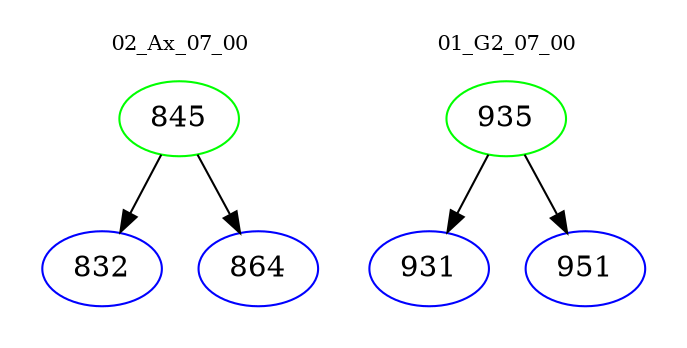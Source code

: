 digraph{
subgraph cluster_0 {
color = white
label = "02_Ax_07_00";
fontsize=10;
T0_845 [label="845", color="green"]
T0_845 -> T0_832 [color="black"]
T0_832 [label="832", color="blue"]
T0_845 -> T0_864 [color="black"]
T0_864 [label="864", color="blue"]
}
subgraph cluster_1 {
color = white
label = "01_G2_07_00";
fontsize=10;
T1_935 [label="935", color="green"]
T1_935 -> T1_931 [color="black"]
T1_931 [label="931", color="blue"]
T1_935 -> T1_951 [color="black"]
T1_951 [label="951", color="blue"]
}
}
